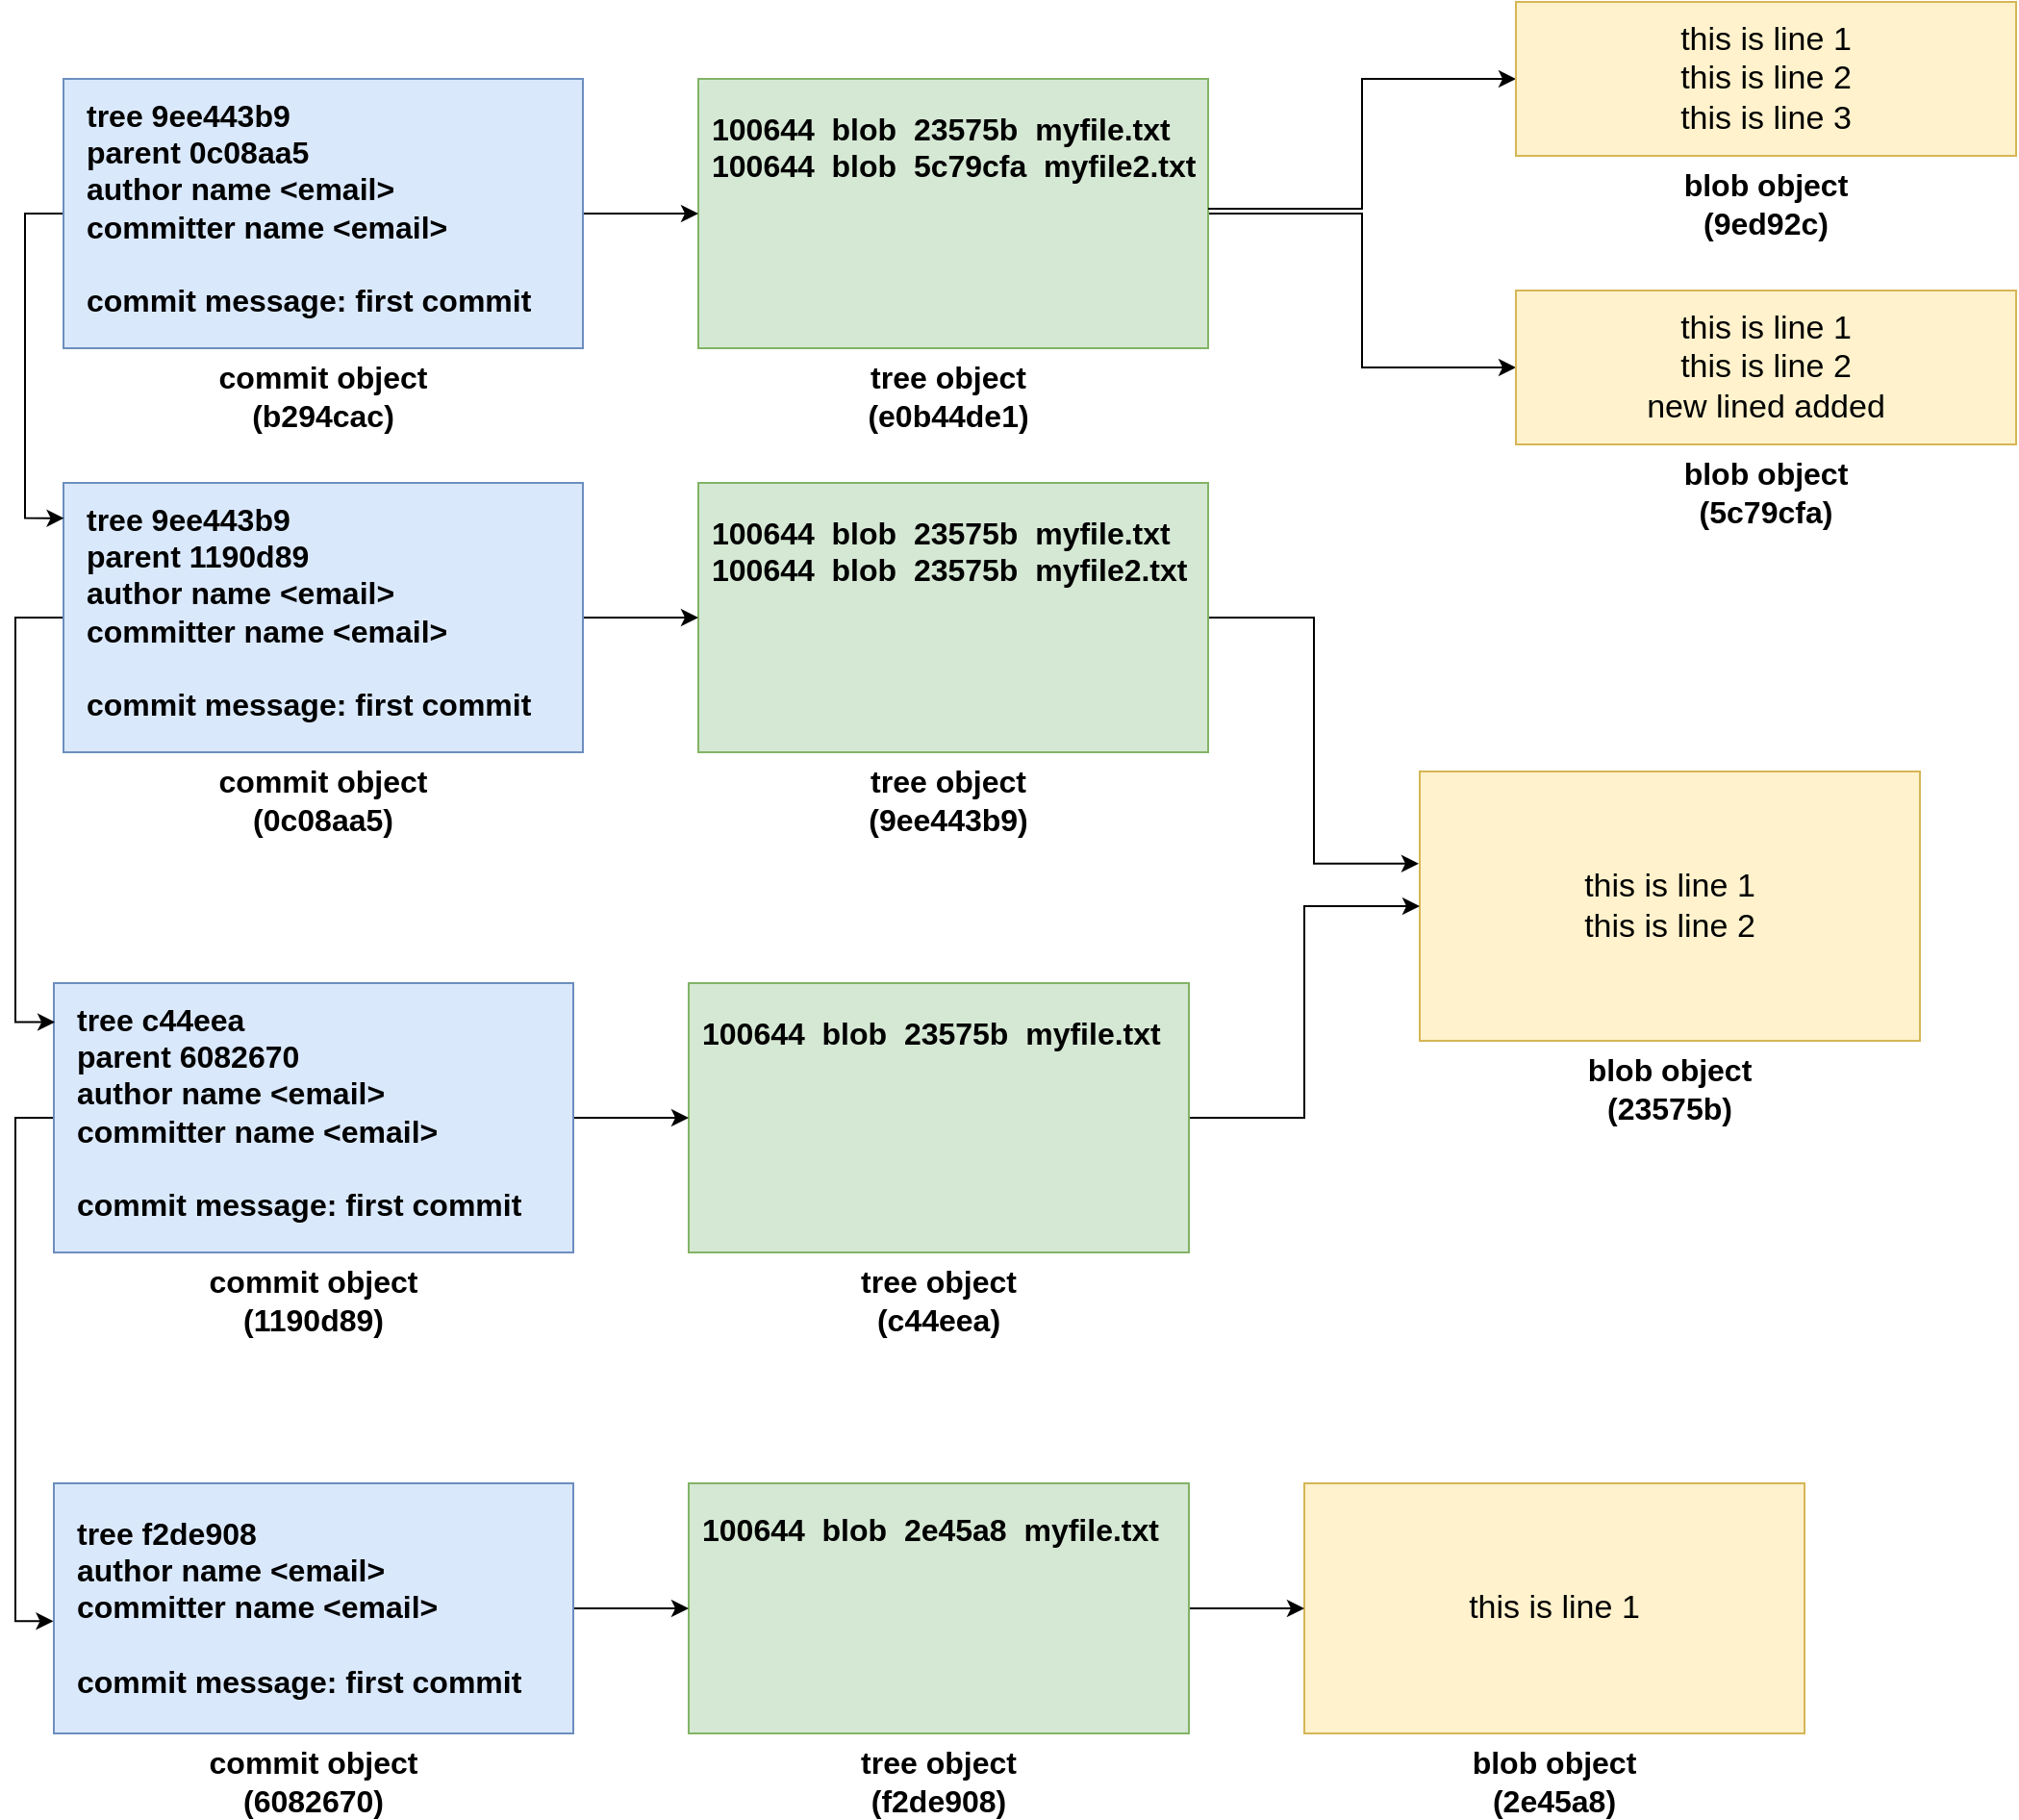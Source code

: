 <mxfile version="21.4.0" type="device" pages="4">
  <diagram name="Page-1" id="FkgcF32SfvKp-oxod49X">
    <mxGraphModel dx="2069" dy="1997" grid="1" gridSize="10" guides="1" tooltips="1" connect="1" arrows="1" fold="1" page="1" pageScale="1" pageWidth="827" pageHeight="1169" math="0" shadow="0">
      <root>
        <mxCell id="0" />
        <mxCell id="1" parent="0" />
        <mxCell id="yiB13xVR83wiVHmhBamZ-1" value="this is line 1" style="rounded=0;whiteSpace=wrap;html=1;fillColor=#fff2cc;strokeColor=#d6b656;fontSize=17;" vertex="1" parent="1">
          <mxGeometry x="470" y="400" width="260" height="130" as="geometry" />
        </mxCell>
        <mxCell id="yiB13xVR83wiVHmhBamZ-11" style="edgeStyle=orthogonalEdgeStyle;rounded=0;orthogonalLoop=1;jettySize=auto;html=1;" edge="1" parent="1" source="yiB13xVR83wiVHmhBamZ-2" target="yiB13xVR83wiVHmhBamZ-1">
          <mxGeometry relative="1" as="geometry" />
        </mxCell>
        <mxCell id="yiB13xVR83wiVHmhBamZ-2" value="" style="rounded=0;whiteSpace=wrap;html=1;fillColor=#d5e8d4;strokeColor=#82b366;fontSize=17;" vertex="1" parent="1">
          <mxGeometry x="150" y="400" width="260" height="130" as="geometry" />
        </mxCell>
        <mxCell id="yiB13xVR83wiVHmhBamZ-9" style="edgeStyle=orthogonalEdgeStyle;rounded=0;orthogonalLoop=1;jettySize=auto;html=1;entryX=0;entryY=0.5;entryDx=0;entryDy=0;" edge="1" parent="1" source="yiB13xVR83wiVHmhBamZ-3" target="yiB13xVR83wiVHmhBamZ-2">
          <mxGeometry relative="1" as="geometry" />
        </mxCell>
        <mxCell id="yiB13xVR83wiVHmhBamZ-3" value="" style="rounded=0;whiteSpace=wrap;html=1;fillColor=#dae8fc;strokeColor=#6c8ebf;fontSize=17;" vertex="1" parent="1">
          <mxGeometry x="-180" y="400" width="270" height="130" as="geometry" />
        </mxCell>
        <mxCell id="yiB13xVR83wiVHmhBamZ-4" value="blob object&lt;br&gt;(2e45a8)" style="text;html=1;strokeColor=none;fillColor=none;align=center;verticalAlign=middle;whiteSpace=wrap;rounded=0;fontStyle=1;fontSize=16;" vertex="1" parent="1">
          <mxGeometry x="470" y="540" width="260" height="30" as="geometry" />
        </mxCell>
        <mxCell id="yiB13xVR83wiVHmhBamZ-5" value="tree object&lt;br&gt;(f2de908)" style="text;html=1;strokeColor=none;fillColor=none;align=center;verticalAlign=middle;whiteSpace=wrap;rounded=0;fontStyle=1;fontSize=16;" vertex="1" parent="1">
          <mxGeometry x="150" y="540" width="260" height="30" as="geometry" />
        </mxCell>
        <mxCell id="yiB13xVR83wiVHmhBamZ-6" value="commit object&lt;br&gt;(6082670)" style="text;html=1;strokeColor=none;fillColor=none;align=center;verticalAlign=middle;whiteSpace=wrap;rounded=0;fontStyle=1;fontSize=16;" vertex="1" parent="1">
          <mxGeometry x="-180" y="540" width="270" height="30" as="geometry" />
        </mxCell>
        <mxCell id="yiB13xVR83wiVHmhBamZ-7" value="tree&amp;nbsp;f2de908&lt;br&gt;author name &amp;lt;email&amp;gt;&lt;br&gt;committer name &amp;lt;email&amp;gt;&lt;br&gt;&lt;br&gt;commit message: first commit" style="text;html=1;strokeColor=none;fillColor=none;align=left;verticalAlign=top;whiteSpace=wrap;rounded=0;fontStyle=1;fontSize=16;" vertex="1" parent="1">
          <mxGeometry x="-170" y="410" width="250" height="115" as="geometry" />
        </mxCell>
        <mxCell id="yiB13xVR83wiVHmhBamZ-8" value="100644&amp;nbsp; blob&amp;nbsp; 2e45a8&amp;nbsp; myfile.txt" style="text;html=1;strokeColor=none;fillColor=none;align=left;verticalAlign=top;whiteSpace=wrap;rounded=0;fontStyle=1;fontSize=16;" vertex="1" parent="1">
          <mxGeometry x="155" y="407.5" width="250" height="115" as="geometry" />
        </mxCell>
        <mxCell id="yiB13xVR83wiVHmhBamZ-12" value="this is line 1&#xa;this is line 2" style="rounded=0;whiteSpace=wrap;html=1;fillColor=#fff2cc;strokeColor=#d6b656;fontSize=17;" vertex="1" parent="1">
          <mxGeometry x="530" y="30" width="260" height="140" as="geometry" />
        </mxCell>
        <mxCell id="yiB13xVR83wiVHmhBamZ-13" value="blob object&lt;br&gt;(23575b)" style="text;html=1;strokeColor=none;fillColor=none;align=center;verticalAlign=middle;whiteSpace=wrap;rounded=0;fontStyle=1;fontSize=16;" vertex="1" parent="1">
          <mxGeometry x="530" y="180" width="260" height="30" as="geometry" />
        </mxCell>
        <mxCell id="yiB13xVR83wiVHmhBamZ-23" style="edgeStyle=orthogonalEdgeStyle;rounded=0;orthogonalLoop=1;jettySize=auto;html=1;entryX=0;entryY=0.5;entryDx=0;entryDy=0;" edge="1" parent="1" source="yiB13xVR83wiVHmhBamZ-14" target="yiB13xVR83wiVHmhBamZ-12">
          <mxGeometry relative="1" as="geometry" />
        </mxCell>
        <mxCell id="yiB13xVR83wiVHmhBamZ-14" value="" style="rounded=0;whiteSpace=wrap;html=1;fillColor=#d5e8d4;strokeColor=#82b366;fontSize=17;" vertex="1" parent="1">
          <mxGeometry x="150" y="140" width="260" height="140" as="geometry" />
        </mxCell>
        <mxCell id="yiB13xVR83wiVHmhBamZ-15" style="edgeStyle=orthogonalEdgeStyle;rounded=0;orthogonalLoop=1;jettySize=auto;html=1;entryX=0;entryY=0.5;entryDx=0;entryDy=0;" edge="1" parent="1" source="yiB13xVR83wiVHmhBamZ-16" target="yiB13xVR83wiVHmhBamZ-14">
          <mxGeometry relative="1" as="geometry" />
        </mxCell>
        <mxCell id="yiB13xVR83wiVHmhBamZ-24" style="edgeStyle=orthogonalEdgeStyle;rounded=0;orthogonalLoop=1;jettySize=auto;html=1;entryX=-0.001;entryY=0.551;entryDx=0;entryDy=0;entryPerimeter=0;" edge="1" parent="1" source="yiB13xVR83wiVHmhBamZ-16" target="yiB13xVR83wiVHmhBamZ-3">
          <mxGeometry relative="1" as="geometry">
            <Array as="points">
              <mxPoint x="-200" y="210" />
              <mxPoint x="-200" y="472" />
            </Array>
          </mxGeometry>
        </mxCell>
        <mxCell id="yiB13xVR83wiVHmhBamZ-16" value="" style="rounded=0;whiteSpace=wrap;html=1;fillColor=#dae8fc;strokeColor=#6c8ebf;fontSize=17;" vertex="1" parent="1">
          <mxGeometry x="-180" y="140" width="270" height="140" as="geometry" />
        </mxCell>
        <mxCell id="yiB13xVR83wiVHmhBamZ-17" value="tree object&lt;br&gt;(c44eea)" style="text;html=1;strokeColor=none;fillColor=none;align=center;verticalAlign=middle;whiteSpace=wrap;rounded=0;fontStyle=1;fontSize=16;" vertex="1" parent="1">
          <mxGeometry x="150" y="290" width="260" height="30" as="geometry" />
        </mxCell>
        <mxCell id="yiB13xVR83wiVHmhBamZ-18" value="commit object&lt;br&gt;(1190d89)" style="text;html=1;strokeColor=none;fillColor=none;align=center;verticalAlign=middle;whiteSpace=wrap;rounded=0;fontStyle=1;fontSize=16;" vertex="1" parent="1">
          <mxGeometry x="-180" y="290" width="270" height="30" as="geometry" />
        </mxCell>
        <mxCell id="yiB13xVR83wiVHmhBamZ-19" value="tree&amp;nbsp;c44eea&lt;br&gt;parent&amp;nbsp;6082670&lt;br&gt;author name &amp;lt;email&amp;gt;&lt;br&gt;committer name &amp;lt;email&amp;gt;&lt;br&gt;&lt;br&gt;commit message: first commit" style="text;html=1;strokeColor=none;fillColor=none;align=left;verticalAlign=top;whiteSpace=wrap;rounded=0;fontStyle=1;fontSize=16;" vertex="1" parent="1">
          <mxGeometry x="-170" y="142.5" width="250" height="130" as="geometry" />
        </mxCell>
        <mxCell id="yiB13xVR83wiVHmhBamZ-20" value="100644&amp;nbsp; blob&amp;nbsp; 23575b&amp;nbsp; myfile.txt" style="text;html=1;strokeColor=none;fillColor=none;align=left;verticalAlign=top;whiteSpace=wrap;rounded=0;fontStyle=1;fontSize=16;" vertex="1" parent="1">
          <mxGeometry x="155" y="150" width="250" height="115" as="geometry" />
        </mxCell>
        <mxCell id="yiB13xVR83wiVHmhBamZ-36" style="edgeStyle=orthogonalEdgeStyle;rounded=0;orthogonalLoop=1;jettySize=auto;html=1;entryX=-0.002;entryY=0.342;entryDx=0;entryDy=0;entryPerimeter=0;" edge="1" parent="1" source="yiB13xVR83wiVHmhBamZ-28" target="yiB13xVR83wiVHmhBamZ-12">
          <mxGeometry relative="1" as="geometry" />
        </mxCell>
        <mxCell id="yiB13xVR83wiVHmhBamZ-28" value="" style="rounded=0;whiteSpace=wrap;html=1;fillColor=#d5e8d4;strokeColor=#82b366;fontSize=17;" vertex="1" parent="1">
          <mxGeometry x="155" y="-120" width="265" height="140" as="geometry" />
        </mxCell>
        <mxCell id="yiB13xVR83wiVHmhBamZ-29" style="edgeStyle=orthogonalEdgeStyle;rounded=0;orthogonalLoop=1;jettySize=auto;html=1;entryX=0;entryY=0.5;entryDx=0;entryDy=0;" edge="1" parent="1" source="yiB13xVR83wiVHmhBamZ-30" target="yiB13xVR83wiVHmhBamZ-28">
          <mxGeometry relative="1" as="geometry" />
        </mxCell>
        <mxCell id="yiB13xVR83wiVHmhBamZ-35" style="edgeStyle=orthogonalEdgeStyle;rounded=0;orthogonalLoop=1;jettySize=auto;html=1;entryX=0.002;entryY=0.145;entryDx=0;entryDy=0;entryPerimeter=0;" edge="1" parent="1" source="yiB13xVR83wiVHmhBamZ-30" target="yiB13xVR83wiVHmhBamZ-16">
          <mxGeometry relative="1" as="geometry">
            <Array as="points">
              <mxPoint x="-200" y="-50" />
              <mxPoint x="-200" y="160" />
            </Array>
          </mxGeometry>
        </mxCell>
        <mxCell id="yiB13xVR83wiVHmhBamZ-30" value="" style="rounded=0;whiteSpace=wrap;html=1;fillColor=#dae8fc;strokeColor=#6c8ebf;fontSize=17;" vertex="1" parent="1">
          <mxGeometry x="-175" y="-120" width="270" height="140" as="geometry" />
        </mxCell>
        <mxCell id="yiB13xVR83wiVHmhBamZ-31" value="tree object&lt;br&gt;(9ee443b9)" style="text;html=1;strokeColor=none;fillColor=none;align=center;verticalAlign=middle;whiteSpace=wrap;rounded=0;fontStyle=1;fontSize=16;" vertex="1" parent="1">
          <mxGeometry x="155" y="30" width="260" height="30" as="geometry" />
        </mxCell>
        <mxCell id="yiB13xVR83wiVHmhBamZ-32" value="commit object&lt;br&gt;(0c08aa5)" style="text;html=1;strokeColor=none;fillColor=none;align=center;verticalAlign=middle;whiteSpace=wrap;rounded=0;fontStyle=1;fontSize=16;" vertex="1" parent="1">
          <mxGeometry x="-175" y="30" width="270" height="30" as="geometry" />
        </mxCell>
        <mxCell id="yiB13xVR83wiVHmhBamZ-33" value="tree&amp;nbsp;9ee443b9&lt;br&gt;parent&amp;nbsp;1190d89&lt;br&gt;author name &amp;lt;email&amp;gt;&lt;br&gt;committer name &amp;lt;email&amp;gt;&lt;br&gt;&lt;br&gt;commit message: first commit" style="text;html=1;strokeColor=none;fillColor=none;align=left;verticalAlign=top;whiteSpace=wrap;rounded=0;fontStyle=1;fontSize=16;" vertex="1" parent="1">
          <mxGeometry x="-165" y="-117.5" width="250" height="130" as="geometry" />
        </mxCell>
        <mxCell id="yiB13xVR83wiVHmhBamZ-34" value="100644&amp;nbsp; blob&amp;nbsp; 23575b&amp;nbsp; myfile.txt&lt;br&gt;100644&amp;nbsp; blob&amp;nbsp; 23575b&amp;nbsp; myfile2.txt" style="text;html=1;strokeColor=none;fillColor=none;align=left;verticalAlign=top;whiteSpace=wrap;rounded=0;fontStyle=1;fontSize=16;" vertex="1" parent="1">
          <mxGeometry x="160" y="-110" width="250" height="115" as="geometry" />
        </mxCell>
        <mxCell id="yiB13xVR83wiVHmhBamZ-52" style="edgeStyle=orthogonalEdgeStyle;rounded=0;orthogonalLoop=1;jettySize=auto;html=1;" edge="1" parent="1" source="yiB13xVR83wiVHmhBamZ-37" target="yiB13xVR83wiVHmhBamZ-48">
          <mxGeometry relative="1" as="geometry" />
        </mxCell>
        <mxCell id="yiB13xVR83wiVHmhBamZ-37" value="" style="rounded=0;whiteSpace=wrap;html=1;fillColor=#d5e8d4;strokeColor=#82b366;fontSize=17;" vertex="1" parent="1">
          <mxGeometry x="155" y="-330" width="265" height="140" as="geometry" />
        </mxCell>
        <mxCell id="yiB13xVR83wiVHmhBamZ-38" style="edgeStyle=orthogonalEdgeStyle;rounded=0;orthogonalLoop=1;jettySize=auto;html=1;entryX=0;entryY=0.5;entryDx=0;entryDy=0;" edge="1" parent="1" source="yiB13xVR83wiVHmhBamZ-39" target="yiB13xVR83wiVHmhBamZ-37">
          <mxGeometry relative="1" as="geometry" />
        </mxCell>
        <mxCell id="yiB13xVR83wiVHmhBamZ-44" style="edgeStyle=orthogonalEdgeStyle;rounded=0;orthogonalLoop=1;jettySize=auto;html=1;entryX=0.001;entryY=0.131;entryDx=0;entryDy=0;entryPerimeter=0;" edge="1" parent="1" source="yiB13xVR83wiVHmhBamZ-39" target="yiB13xVR83wiVHmhBamZ-30">
          <mxGeometry relative="1" as="geometry">
            <Array as="points">
              <mxPoint x="-195" y="-260" />
              <mxPoint x="-195" y="-102" />
            </Array>
          </mxGeometry>
        </mxCell>
        <mxCell id="yiB13xVR83wiVHmhBamZ-39" value="" style="rounded=0;whiteSpace=wrap;html=1;fillColor=#dae8fc;strokeColor=#6c8ebf;fontSize=17;" vertex="1" parent="1">
          <mxGeometry x="-175" y="-330" width="270" height="140" as="geometry" />
        </mxCell>
        <mxCell id="yiB13xVR83wiVHmhBamZ-40" value="tree object&lt;br&gt;(e0b44de1)" style="text;html=1;strokeColor=none;fillColor=none;align=center;verticalAlign=middle;whiteSpace=wrap;rounded=0;fontStyle=1;fontSize=16;" vertex="1" parent="1">
          <mxGeometry x="155" y="-180" width="260" height="30" as="geometry" />
        </mxCell>
        <mxCell id="yiB13xVR83wiVHmhBamZ-41" value="commit object&lt;br&gt;(b294cac)" style="text;html=1;strokeColor=none;fillColor=none;align=center;verticalAlign=middle;whiteSpace=wrap;rounded=0;fontStyle=1;fontSize=16;" vertex="1" parent="1">
          <mxGeometry x="-175" y="-180" width="270" height="30" as="geometry" />
        </mxCell>
        <mxCell id="yiB13xVR83wiVHmhBamZ-42" value="tree&amp;nbsp;9ee443b9&lt;br&gt;parent&amp;nbsp;0c08aa5&lt;br&gt;author name &amp;lt;email&amp;gt;&lt;br&gt;committer name &amp;lt;email&amp;gt;&lt;br&gt;&lt;br&gt;commit message: first commit" style="text;html=1;strokeColor=none;fillColor=none;align=left;verticalAlign=top;whiteSpace=wrap;rounded=0;fontStyle=1;fontSize=16;" vertex="1" parent="1">
          <mxGeometry x="-165" y="-327.5" width="250" height="130" as="geometry" />
        </mxCell>
        <mxCell id="yiB13xVR83wiVHmhBamZ-51" style="edgeStyle=orthogonalEdgeStyle;rounded=0;orthogonalLoop=1;jettySize=auto;html=1;" edge="1" parent="1" source="yiB13xVR83wiVHmhBamZ-43" target="yiB13xVR83wiVHmhBamZ-46">
          <mxGeometry relative="1" as="geometry" />
        </mxCell>
        <mxCell id="yiB13xVR83wiVHmhBamZ-43" value="100644&amp;nbsp; blob&amp;nbsp; 23575b&amp;nbsp; myfile.txt&lt;br&gt;100644&amp;nbsp; blob&amp;nbsp; 5c79cfa&amp;nbsp; myfile2.txt" style="text;html=1;strokeColor=none;fillColor=none;align=left;verticalAlign=top;whiteSpace=wrap;rounded=0;fontStyle=1;fontSize=16;" vertex="1" parent="1">
          <mxGeometry x="160" y="-320" width="260" height="115" as="geometry" />
        </mxCell>
        <mxCell id="yiB13xVR83wiVHmhBamZ-46" value="&lt;div&gt;this is line 1&lt;/div&gt;&lt;div&gt;this is line 2&lt;/div&gt;&lt;div&gt;this is line 3&lt;/div&gt;" style="rounded=0;whiteSpace=wrap;html=1;fillColor=#fff2cc;strokeColor=#d6b656;fontSize=17;" vertex="1" parent="1">
          <mxGeometry x="580" y="-370" width="260" height="80" as="geometry" />
        </mxCell>
        <mxCell id="yiB13xVR83wiVHmhBamZ-47" value="blob object&lt;br&gt;(9ed92c)" style="text;html=1;strokeColor=none;fillColor=none;align=center;verticalAlign=middle;whiteSpace=wrap;rounded=0;fontStyle=1;fontSize=16;" vertex="1" parent="1">
          <mxGeometry x="580" y="-280" width="260" height="30" as="geometry" />
        </mxCell>
        <mxCell id="yiB13xVR83wiVHmhBamZ-48" value="this is line 1&#xa;this is line 2&#xa;new lined added" style="rounded=0;whiteSpace=wrap;html=1;fillColor=#fff2cc;strokeColor=#d6b656;fontSize=17;" vertex="1" parent="1">
          <mxGeometry x="580" y="-220" width="260" height="80" as="geometry" />
        </mxCell>
        <mxCell id="yiB13xVR83wiVHmhBamZ-49" value="blob object&lt;br&gt;(5c79cfa)" style="text;html=1;strokeColor=none;fillColor=none;align=center;verticalAlign=middle;whiteSpace=wrap;rounded=0;fontStyle=1;fontSize=16;" vertex="1" parent="1">
          <mxGeometry x="580" y="-130" width="260" height="30" as="geometry" />
        </mxCell>
      </root>
    </mxGraphModel>
  </diagram>
  <diagram id="tCRu-VoLLOp6ZvMXobKj" name="Page-2">
    <mxGraphModel dx="710" dy="473" grid="1" gridSize="10" guides="1" tooltips="1" connect="1" arrows="1" fold="1" page="1" pageScale="1" pageWidth="827" pageHeight="1169" math="0" shadow="0">
      <root>
        <mxCell id="0" />
        <mxCell id="1" parent="0" />
        <mxCell id="ZX1a2Qx2xlT9BXYJ-73v-1" value="repository" style="rounded=0;whiteSpace=wrap;html=1;" vertex="1" parent="1">
          <mxGeometry x="354" y="340" width="120" height="60" as="geometry" />
        </mxCell>
        <mxCell id="ZX1a2Qx2xlT9BXYJ-73v-4" style="edgeStyle=orthogonalEdgeStyle;rounded=0;orthogonalLoop=1;jettySize=auto;html=1;entryX=0;entryY=0.5;entryDx=0;entryDy=0;" edge="1" parent="1" source="ZX1a2Qx2xlT9BXYJ-73v-2" target="ZX1a2Qx2xlT9BXYJ-73v-1">
          <mxGeometry relative="1" as="geometry" />
        </mxCell>
        <mxCell id="ZX1a2Qx2xlT9BXYJ-73v-10" style="edgeStyle=orthogonalEdgeStyle;rounded=0;orthogonalLoop=1;jettySize=auto;html=1;" edge="1" parent="1" source="ZX1a2Qx2xlT9BXYJ-73v-2" target="ZX1a2Qx2xlT9BXYJ-73v-9">
          <mxGeometry relative="1" as="geometry" />
        </mxCell>
        <mxCell id="ZX1a2Qx2xlT9BXYJ-73v-2" value="developer 1" style="shape=umlActor;verticalLabelPosition=bottom;verticalAlign=top;html=1;outlineConnect=0;" vertex="1" parent="1">
          <mxGeometry x="230" y="250" width="30" height="60" as="geometry" />
        </mxCell>
        <mxCell id="ZX1a2Qx2xlT9BXYJ-73v-5" style="edgeStyle=orthogonalEdgeStyle;rounded=0;orthogonalLoop=1;jettySize=auto;html=1;entryX=1;entryY=0.5;entryDx=0;entryDy=0;" edge="1" parent="1" source="ZX1a2Qx2xlT9BXYJ-73v-3" target="ZX1a2Qx2xlT9BXYJ-73v-1">
          <mxGeometry relative="1" as="geometry" />
        </mxCell>
        <mxCell id="ZX1a2Qx2xlT9BXYJ-73v-13" style="edgeStyle=orthogonalEdgeStyle;rounded=0;orthogonalLoop=1;jettySize=auto;html=1;entryX=0.5;entryY=0;entryDx=0;entryDy=0;" edge="1" parent="1" source="ZX1a2Qx2xlT9BXYJ-73v-3" target="ZX1a2Qx2xlT9BXYJ-73v-12">
          <mxGeometry relative="1" as="geometry" />
        </mxCell>
        <mxCell id="ZX1a2Qx2xlT9BXYJ-73v-3" value="developer 2" style="shape=umlActor;verticalLabelPosition=bottom;verticalAlign=top;html=1;outlineConnect=0;" vertex="1" parent="1">
          <mxGeometry x="550" y="250" width="30" height="60" as="geometry" />
        </mxCell>
        <mxCell id="ZX1a2Qx2xlT9BXYJ-73v-8" value="main or master" style="rounded=0;whiteSpace=wrap;html=1;" vertex="1" parent="1">
          <mxGeometry x="354" y="400" width="120" height="30" as="geometry" />
        </mxCell>
        <mxCell id="ZX1a2Qx2xlT9BXYJ-73v-17" style="edgeStyle=orthogonalEdgeStyle;rounded=0;orthogonalLoop=1;jettySize=auto;html=1;entryX=0.3;entryY=1.052;entryDx=0;entryDy=0;entryPerimeter=0;" edge="1" parent="1" source="ZX1a2Qx2xlT9BXYJ-73v-9" target="ZX1a2Qx2xlT9BXYJ-73v-8">
          <mxGeometry relative="1" as="geometry" />
        </mxCell>
        <mxCell id="ZX1a2Qx2xlT9BXYJ-73v-9" value="signup-branch" style="rounded=0;whiteSpace=wrap;html=1;" vertex="1" parent="1">
          <mxGeometry x="185" y="480" width="120" height="60" as="geometry" />
        </mxCell>
        <mxCell id="ZX1a2Qx2xlT9BXYJ-73v-20" style="edgeStyle=orthogonalEdgeStyle;rounded=0;orthogonalLoop=1;jettySize=auto;html=1;entryX=0.705;entryY=1.052;entryDx=0;entryDy=0;entryPerimeter=0;" edge="1" parent="1" source="ZX1a2Qx2xlT9BXYJ-73v-12" target="ZX1a2Qx2xlT9BXYJ-73v-8">
          <mxGeometry relative="1" as="geometry" />
        </mxCell>
        <mxCell id="ZX1a2Qx2xlT9BXYJ-73v-12" value="signin-branch" style="rounded=0;whiteSpace=wrap;html=1;" vertex="1" parent="1">
          <mxGeometry x="505" y="480" width="120" height="60" as="geometry" />
        </mxCell>
        <mxCell id="ZX1a2Qx2xlT9BXYJ-73v-15" style="edgeStyle=orthogonalEdgeStyle;rounded=0;orthogonalLoop=1;jettySize=auto;html=1;" edge="1" parent="1" source="ZX1a2Qx2xlT9BXYJ-73v-14" target="ZX1a2Qx2xlT9BXYJ-73v-9">
          <mxGeometry relative="1" as="geometry" />
        </mxCell>
        <mxCell id="ZX1a2Qx2xlT9BXYJ-73v-14" value="tester" style="shape=umlActor;verticalLabelPosition=bottom;verticalAlign=top;html=1;outlineConnect=0;" vertex="1" parent="1">
          <mxGeometry x="90" y="480" width="30" height="60" as="geometry" />
        </mxCell>
        <mxCell id="ZX1a2Qx2xlT9BXYJ-73v-19" style="edgeStyle=orthogonalEdgeStyle;rounded=0;orthogonalLoop=1;jettySize=auto;html=1;" edge="1" parent="1" source="ZX1a2Qx2xlT9BXYJ-73v-18" target="ZX1a2Qx2xlT9BXYJ-73v-12">
          <mxGeometry relative="1" as="geometry" />
        </mxCell>
        <mxCell id="ZX1a2Qx2xlT9BXYJ-73v-18" value="tester" style="shape=umlActor;verticalLabelPosition=bottom;verticalAlign=top;html=1;outlineConnect=0;" vertex="1" parent="1">
          <mxGeometry x="710" y="480" width="30" height="60" as="geometry" />
        </mxCell>
      </root>
    </mxGraphModel>
  </diagram>
  <diagram id="FFBRFcySV564dAsGsqOR" name="Page-3">
    <mxGraphModel dx="1656" dy="2273" grid="1" gridSize="10" guides="1" tooltips="1" connect="1" arrows="1" fold="1" page="1" pageScale="1" pageWidth="827" pageHeight="1169" math="0" shadow="0">
      <root>
        <mxCell id="0" />
        <mxCell id="1" parent="0" />
        <mxCell id="mszdC2usax0-g0It5dpZ-10" style="edgeStyle=orthogonalEdgeStyle;rounded=0;orthogonalLoop=1;jettySize=auto;html=1;entryX=0.5;entryY=1;entryDx=0;entryDy=0;" edge="1" parent="1" source="P8AyRYgbQiIZx7UX2Ka5-1" target="mszdC2usax0-g0It5dpZ-8">
          <mxGeometry relative="1" as="geometry" />
        </mxCell>
        <mxCell id="P8AyRYgbQiIZx7UX2Ka5-1" value="8649f50" style="rounded=0;whiteSpace=wrap;html=1;fillColor=#dae8fc;strokeColor=#6c8ebf;fontStyle=1;fontSize=15;" vertex="1" parent="1">
          <mxGeometry x="330" y="747.5" width="120" height="50" as="geometry" />
        </mxCell>
        <mxCell id="5JzjtSnENfa_5SnU0CrF-42" style="edgeStyle=orthogonalEdgeStyle;rounded=0;orthogonalLoop=1;jettySize=auto;html=1;" edge="1" parent="1" source="mszdC2usax0-g0It5dpZ-1" target="5JzjtSnENfa_5SnU0CrF-41">
          <mxGeometry relative="1" as="geometry" />
        </mxCell>
        <mxCell id="mszdC2usax0-g0It5dpZ-1" value="main" style="rounded=0;whiteSpace=wrap;html=1;fontStyle=1;fillColor=#a0522d;fontColor=#ffffff;strokeColor=#6D1F00;" vertex="1" parent="1">
          <mxGeometry x="180" y="-232.5" width="80" height="35" as="geometry" />
        </mxCell>
        <mxCell id="5JzjtSnENfa_5SnU0CrF-47" style="edgeStyle=orthogonalEdgeStyle;rounded=0;orthogonalLoop=1;jettySize=auto;html=1;" edge="1" parent="1" source="mszdC2usax0-g0It5dpZ-5" target="5JzjtSnENfa_5SnU0CrF-45">
          <mxGeometry relative="1" as="geometry" />
        </mxCell>
        <mxCell id="mszdC2usax0-g0It5dpZ-5" value="HEAD" style="rounded=0;whiteSpace=wrap;html=1;fontStyle=1;fillColor=#1ba1e2;fontColor=#ffffff;strokeColor=#006EAF;" vertex="1" parent="1">
          <mxGeometry x="20" y="667.5" width="80" height="35" as="geometry" />
        </mxCell>
        <mxCell id="5JzjtSnENfa_5SnU0CrF-7" style="edgeStyle=orthogonalEdgeStyle;rounded=0;orthogonalLoop=1;jettySize=auto;html=1;" edge="1" parent="1" source="mszdC2usax0-g0It5dpZ-8" target="5JzjtSnENfa_5SnU0CrF-5">
          <mxGeometry relative="1" as="geometry" />
        </mxCell>
        <mxCell id="mszdC2usax0-g0It5dpZ-8" value="9c80b23" style="rounded=0;whiteSpace=wrap;html=1;fillColor=#dae8fc;strokeColor=#6c8ebf;fontStyle=1;fontSize=15;" vertex="1" parent="1">
          <mxGeometry x="330" y="660" width="120" height="50" as="geometry" />
        </mxCell>
        <mxCell id="5JzjtSnENfa_5SnU0CrF-17" style="edgeStyle=orthogonalEdgeStyle;rounded=0;orthogonalLoop=1;jettySize=auto;html=1;" edge="1" parent="1" source="5JzjtSnENfa_5SnU0CrF-5" target="5JzjtSnENfa_5SnU0CrF-13">
          <mxGeometry relative="1" as="geometry" />
        </mxCell>
        <mxCell id="5JzjtSnENfa_5SnU0CrF-21" style="edgeStyle=orthogonalEdgeStyle;rounded=0;orthogonalLoop=1;jettySize=auto;html=1;" edge="1" parent="1" source="5JzjtSnENfa_5SnU0CrF-5" target="5JzjtSnENfa_5SnU0CrF-19">
          <mxGeometry relative="1" as="geometry" />
        </mxCell>
        <mxCell id="5JzjtSnENfa_5SnU0CrF-5" value="45888df" style="rounded=0;whiteSpace=wrap;html=1;fillColor=#dae8fc;strokeColor=#6c8ebf;fontStyle=1;fontSize=15;" vertex="1" parent="1">
          <mxGeometry x="330" y="570" width="120" height="50" as="geometry" />
        </mxCell>
        <mxCell id="5JzjtSnENfa_5SnU0CrF-25" style="edgeStyle=orthogonalEdgeStyle;rounded=0;orthogonalLoop=1;jettySize=auto;html=1;" edge="1" parent="1" source="5JzjtSnENfa_5SnU0CrF-13" target="5JzjtSnENfa_5SnU0CrF-22">
          <mxGeometry relative="1" as="geometry">
            <Array as="points">
              <mxPoint x="490" y="310" />
              <mxPoint x="390" y="310" />
            </Array>
          </mxGeometry>
        </mxCell>
        <mxCell id="5JzjtSnENfa_5SnU0CrF-13" value="a91f0a5" style="rounded=0;whiteSpace=wrap;html=1;fillColor=#dae8fc;strokeColor=#6c8ebf;fontStyle=1;fontSize=15;" vertex="1" parent="1">
          <mxGeometry x="430" y="455" width="120" height="50" as="geometry" />
        </mxCell>
        <mxCell id="5JzjtSnENfa_5SnU0CrF-24" style="edgeStyle=orthogonalEdgeStyle;rounded=0;orthogonalLoop=1;jettySize=auto;html=1;" edge="1" parent="1" source="5JzjtSnENfa_5SnU0CrF-19" target="5JzjtSnENfa_5SnU0CrF-22">
          <mxGeometry relative="1" as="geometry" />
        </mxCell>
        <mxCell id="5JzjtSnENfa_5SnU0CrF-19" value="13d654b" style="rounded=0;whiteSpace=wrap;html=1;fillColor=#dae8fc;strokeColor=#6c8ebf;fontStyle=1;fontSize=15;" vertex="1" parent="1">
          <mxGeometry x="330" y="340" width="120" height="50" as="geometry" />
        </mxCell>
        <mxCell id="5JzjtSnENfa_5SnU0CrF-31" style="edgeStyle=orthogonalEdgeStyle;rounded=0;orthogonalLoop=1;jettySize=auto;html=1;" edge="1" parent="1" source="5JzjtSnENfa_5SnU0CrF-22" target="5JzjtSnENfa_5SnU0CrF-30">
          <mxGeometry relative="1" as="geometry" />
        </mxCell>
        <mxCell id="5JzjtSnENfa_5SnU0CrF-35" style="edgeStyle=orthogonalEdgeStyle;rounded=0;orthogonalLoop=1;jettySize=auto;html=1;" edge="1" parent="1" source="5JzjtSnENfa_5SnU0CrF-22" target="5JzjtSnENfa_5SnU0CrF-34">
          <mxGeometry relative="1" as="geometry" />
        </mxCell>
        <mxCell id="5JzjtSnENfa_5SnU0CrF-22" value="b9b74eb" style="rounded=0;whiteSpace=wrap;html=1;fillColor=#6a00ff;strokeColor=#3700CC;fontStyle=1;fontSize=15;fontColor=#ffffff;" vertex="1" parent="1">
          <mxGeometry x="330" y="220" width="120" height="50" as="geometry" />
        </mxCell>
        <mxCell id="5JzjtSnENfa_5SnU0CrF-39" style="edgeStyle=orthogonalEdgeStyle;rounded=0;orthogonalLoop=1;jettySize=auto;html=1;" edge="1" parent="1" source="5JzjtSnENfa_5SnU0CrF-30" target="5JzjtSnENfa_5SnU0CrF-37">
          <mxGeometry relative="1" as="geometry">
            <Array as="points">
              <mxPoint x="490" y="-40" />
              <mxPoint x="390" y="-40" />
            </Array>
          </mxGeometry>
        </mxCell>
        <mxCell id="5JzjtSnENfa_5SnU0CrF-30" value="5d5d81d" style="rounded=0;whiteSpace=wrap;html=1;fillColor=#dae8fc;strokeColor=#6c8ebf;fontStyle=1;fontSize=15;" vertex="1" parent="1">
          <mxGeometry x="430" y="90" width="120" height="50" as="geometry" />
        </mxCell>
        <mxCell id="5JzjtSnENfa_5SnU0CrF-38" style="edgeStyle=orthogonalEdgeStyle;rounded=0;orthogonalLoop=1;jettySize=auto;html=1;" edge="1" parent="1" source="5JzjtSnENfa_5SnU0CrF-34" target="5JzjtSnENfa_5SnU0CrF-37">
          <mxGeometry relative="1" as="geometry" />
        </mxCell>
        <mxCell id="5JzjtSnENfa_5SnU0CrF-34" value="e2129fd" style="rounded=0;whiteSpace=wrap;html=1;fillColor=#dae8fc;strokeColor=#6c8ebf;fontStyle=1;fontSize=15;" vertex="1" parent="1">
          <mxGeometry x="330" y="-10" width="120" height="50" as="geometry" />
        </mxCell>
        <mxCell id="5JzjtSnENfa_5SnU0CrF-43" style="edgeStyle=orthogonalEdgeStyle;rounded=0;orthogonalLoop=1;jettySize=auto;html=1;" edge="1" parent="1" source="5JzjtSnENfa_5SnU0CrF-37" target="5JzjtSnENfa_5SnU0CrF-41">
          <mxGeometry relative="1" as="geometry" />
        </mxCell>
        <mxCell id="5JzjtSnENfa_5SnU0CrF-37" value="9264b5d" style="rounded=0;whiteSpace=wrap;html=1;fillColor=#6a00ff;strokeColor=#3700CC;fontStyle=1;fontSize=15;fontColor=#ffffff;" vertex="1" parent="1">
          <mxGeometry x="330" y="-140" width="120" height="50" as="geometry" />
        </mxCell>
        <mxCell id="5JzjtSnENfa_5SnU0CrF-41" value="9458a33" style="rounded=0;whiteSpace=wrap;html=1;fillColor=#dae8fc;strokeColor=#6c8ebf;fontStyle=1;fontSize=15;" vertex="1" parent="1">
          <mxGeometry x="330" y="-240" width="120" height="50" as="geometry" />
        </mxCell>
        <mxCell id="5JzjtSnENfa_5SnU0CrF-46" style="edgeStyle=orthogonalEdgeStyle;rounded=0;orthogonalLoop=1;jettySize=auto;html=1;entryX=0;entryY=0.5;entryDx=0;entryDy=0;" edge="1" parent="1" source="5JzjtSnENfa_5SnU0CrF-45" target="mszdC2usax0-g0It5dpZ-8">
          <mxGeometry relative="1" as="geometry" />
        </mxCell>
        <mxCell id="5JzjtSnENfa_5SnU0CrF-45" value="b1" style="rounded=0;whiteSpace=wrap;html=1;fontStyle=1;fillColor=#a0522d;fontColor=#ffffff;strokeColor=#6D1F00;" vertex="1" parent="1">
          <mxGeometry x="150" y="667.5" width="80" height="35" as="geometry" />
        </mxCell>
      </root>
    </mxGraphModel>
  </diagram>
  <diagram id="lpCg7710QAeVKyWMji_D" name="Page-4">
    <mxGraphModel dx="1035" dy="690" grid="1" gridSize="10" guides="1" tooltips="1" connect="1" arrows="1" fold="1" page="1" pageScale="1" pageWidth="827" pageHeight="1169" math="0" shadow="0">
      <root>
        <mxCell id="0" />
        <mxCell id="1" parent="0" />
        <mxCell id="f6Mig8O-xBV9Q5Xzyf9s-1" value="Local&lt;br&gt;Repository" style="rounded=0;whiteSpace=wrap;html=1;fontStyle=1;fontSize=16;" vertex="1" parent="1">
          <mxGeometry x="270" y="565" width="120" height="70" as="geometry" />
        </mxCell>
        <mxCell id="f6Mig8O-xBV9Q5Xzyf9s-3" style="edgeStyle=orthogonalEdgeStyle;rounded=0;orthogonalLoop=1;jettySize=auto;html=1;entryX=0.5;entryY=1;entryDx=0;entryDy=0;" edge="1" parent="1" source="f6Mig8O-xBV9Q5Xzyf9s-2" target="f6Mig8O-xBV9Q5Xzyf9s-1">
          <mxGeometry relative="1" as="geometry" />
        </mxCell>
        <mxCell id="f6Mig8O-xBV9Q5Xzyf9s-2" value="developer" style="shape=umlActor;verticalLabelPosition=bottom;verticalAlign=top;html=1;outlineConnect=0;" vertex="1" parent="1">
          <mxGeometry x="315" y="670" width="30" height="60" as="geometry" />
        </mxCell>
        <mxCell id="f6Mig8O-xBV9Q5Xzyf9s-5" value="" style="rounded=0;whiteSpace=wrap;html=1;fontStyle=1;fontSize=16;" vertex="1" parent="1">
          <mxGeometry x="200" y="210" width="480" height="100" as="geometry" />
        </mxCell>
        <mxCell id="f6Mig8O-xBV9Q5Xzyf9s-6" value="Remote&lt;br&gt;Repository" style="rounded=0;whiteSpace=wrap;html=1;fontStyle=1;fontSize=16;" vertex="1" parent="1">
          <mxGeometry x="390" y="230" width="120" height="60" as="geometry" />
        </mxCell>
        <mxCell id="f6Mig8O-xBV9Q5Xzyf9s-7" value="Remote/Shared Server - (GitHub, GitLab, BitBucket)" style="text;html=1;strokeColor=none;fillColor=none;align=center;verticalAlign=middle;whiteSpace=wrap;rounded=0;fontStyle=1;fontSize=15;" vertex="1" parent="1">
          <mxGeometry x="200" y="170" width="480" height="30" as="geometry" />
        </mxCell>
        <mxCell id="f6Mig8O-xBV9Q5Xzyf9s-9" style="edgeStyle=orthogonalEdgeStyle;rounded=0;orthogonalLoop=1;jettySize=auto;html=1;entryX=0.5;entryY=1;entryDx=0;entryDy=0;" edge="1" parent="1" source="f6Mig8O-xBV9Q5Xzyf9s-8" target="f6Mig8O-xBV9Q5Xzyf9s-5">
          <mxGeometry relative="1" as="geometry" />
        </mxCell>
        <mxCell id="f6Mig8O-xBV9Q5Xzyf9s-16" style="edgeStyle=orthogonalEdgeStyle;rounded=0;orthogonalLoop=1;jettySize=auto;html=1;" edge="1" parent="1" source="f6Mig8O-xBV9Q5Xzyf9s-8" target="f6Mig8O-xBV9Q5Xzyf9s-15">
          <mxGeometry relative="1" as="geometry">
            <Array as="points">
              <mxPoint x="440" y="480" />
              <mxPoint x="580" y="480" />
            </Array>
          </mxGeometry>
        </mxCell>
        <mxCell id="f6Mig8O-xBV9Q5Xzyf9s-8" value="internet" style="ellipse;shape=cloud;whiteSpace=wrap;html=1;" vertex="1" parent="1">
          <mxGeometry x="380" y="360" width="120" height="80" as="geometry" />
        </mxCell>
        <mxCell id="f6Mig8O-xBV9Q5Xzyf9s-11" style="edgeStyle=orthogonalEdgeStyle;rounded=0;orthogonalLoop=1;jettySize=auto;html=1;" edge="1" parent="1" source="f6Mig8O-xBV9Q5Xzyf9s-10" target="f6Mig8O-xBV9Q5Xzyf9s-8">
          <mxGeometry relative="1" as="geometry">
            <Array as="points">
              <mxPoint x="330" y="480" />
              <mxPoint x="440" y="480" />
            </Array>
          </mxGeometry>
        </mxCell>
        <mxCell id="f6Mig8O-xBV9Q5Xzyf9s-10" value="R" style="ellipse;whiteSpace=wrap;html=1;aspect=fixed;fillColor=#1ba1e2;fontColor=#ffffff;strokeColor=#006EAF;fontStyle=1;fontSize=13;" vertex="1" parent="1">
          <mxGeometry x="310" y="530" width="40" height="40" as="geometry" />
        </mxCell>
        <mxCell id="f6Mig8O-xBV9Q5Xzyf9s-12" value="Local&lt;br&gt;Repository" style="rounded=0;whiteSpace=wrap;html=1;fontStyle=1;fontSize=16;" vertex="1" parent="1">
          <mxGeometry x="520" y="565" width="120" height="70" as="geometry" />
        </mxCell>
        <mxCell id="f6Mig8O-xBV9Q5Xzyf9s-13" style="edgeStyle=orthogonalEdgeStyle;rounded=0;orthogonalLoop=1;jettySize=auto;html=1;entryX=0.5;entryY=1;entryDx=0;entryDy=0;" edge="1" parent="1" source="f6Mig8O-xBV9Q5Xzyf9s-14" target="f6Mig8O-xBV9Q5Xzyf9s-12">
          <mxGeometry relative="1" as="geometry" />
        </mxCell>
        <mxCell id="f6Mig8O-xBV9Q5Xzyf9s-14" value="developer" style="shape=umlActor;verticalLabelPosition=bottom;verticalAlign=top;html=1;outlineConnect=0;" vertex="1" parent="1">
          <mxGeometry x="565" y="670" width="30" height="60" as="geometry" />
        </mxCell>
        <mxCell id="f6Mig8O-xBV9Q5Xzyf9s-15" value="R" style="ellipse;whiteSpace=wrap;html=1;aspect=fixed;fillColor=#1ba1e2;fontColor=#ffffff;strokeColor=#006EAF;fontStyle=1;fontSize=13;" vertex="1" parent="1">
          <mxGeometry x="560" y="530" width="40" height="40" as="geometry" />
        </mxCell>
      </root>
    </mxGraphModel>
  </diagram>
</mxfile>
